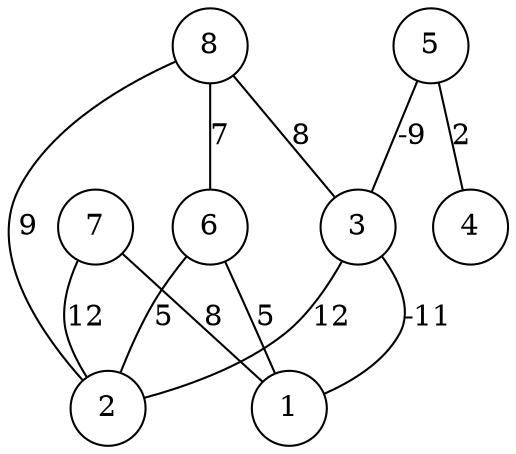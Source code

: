 graph { 
	 fontname="Helvetica,Arial,sans-serif" 
	 node [shape = circle]; 
	 8 -- 2 [label = "9"];
	 8 -- 3 [label = "8"];
	 8 -- 6 [label = "7"];
	 7 -- 1 [label = "8"];
	 7 -- 2 [label = "12"];
	 6 -- 1 [label = "5"];
	 6 -- 2 [label = "5"];
	 5 -- 3 [label = "-9"];
	 5 -- 4 [label = "2"];
	 3 -- 1 [label = "-11"];
	 3 -- 2 [label = "12"];
	 1;
	 2;
	 3;
	 4;
	 5;
	 6;
	 7;
	 8;
}
